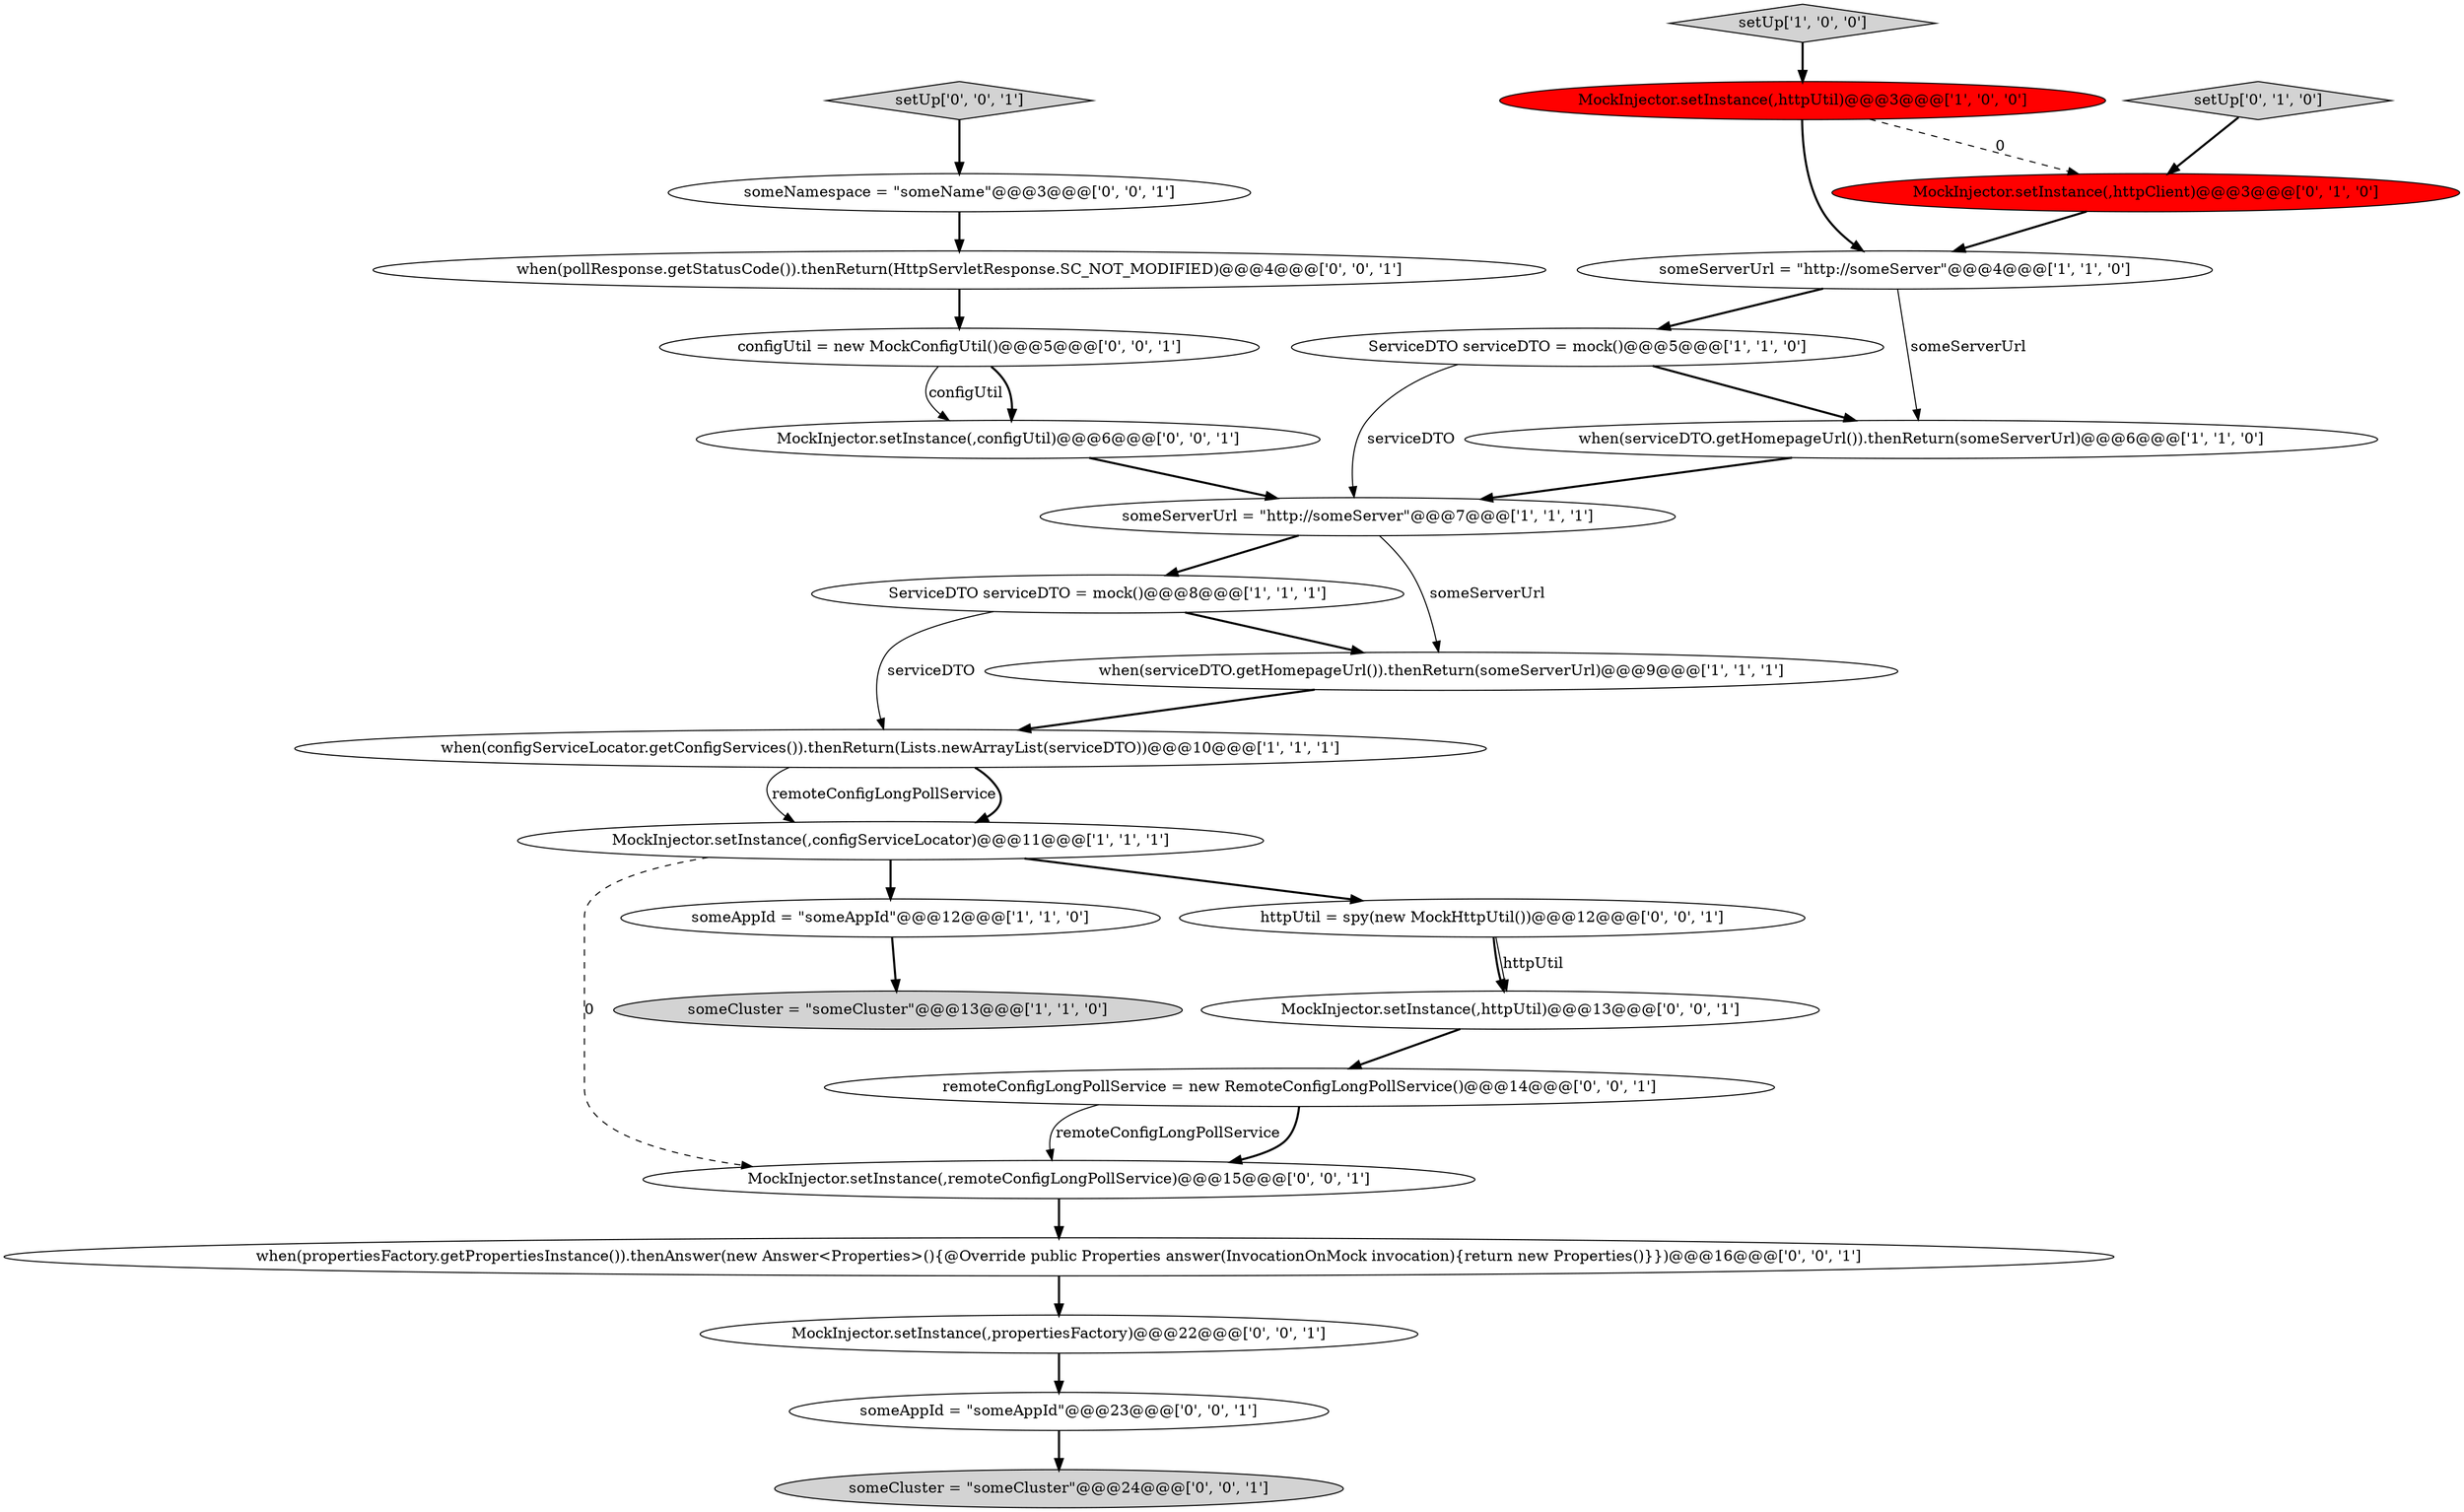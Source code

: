 digraph {
13 [style = filled, label = "MockInjector.setInstance(,httpClient)@@@3@@@['0', '1', '0']", fillcolor = red, shape = ellipse image = "AAA1AAABBB2BBB"];
23 [style = filled, label = "when(pollResponse.getStatusCode()).thenReturn(HttpServletResponse.SC_NOT_MODIFIED)@@@4@@@['0', '0', '1']", fillcolor = white, shape = ellipse image = "AAA0AAABBB3BBB"];
11 [style = filled, label = "when(configServiceLocator.getConfigServices()).thenReturn(Lists.newArrayList(serviceDTO))@@@10@@@['1', '1', '1']", fillcolor = white, shape = ellipse image = "AAA0AAABBB1BBB"];
19 [style = filled, label = "MockInjector.setInstance(,propertiesFactory)@@@22@@@['0', '0', '1']", fillcolor = white, shape = ellipse image = "AAA0AAABBB3BBB"];
17 [style = filled, label = "someAppId = \"someAppId\"@@@23@@@['0', '0', '1']", fillcolor = white, shape = ellipse image = "AAA0AAABBB3BBB"];
5 [style = filled, label = "when(serviceDTO.getHomepageUrl()).thenReturn(someServerUrl)@@@6@@@['1', '1', '0']", fillcolor = white, shape = ellipse image = "AAA0AAABBB1BBB"];
21 [style = filled, label = "configUtil = new MockConfigUtil()@@@5@@@['0', '0', '1']", fillcolor = white, shape = ellipse image = "AAA0AAABBB3BBB"];
6 [style = filled, label = "ServiceDTO serviceDTO = mock()@@@8@@@['1', '1', '1']", fillcolor = white, shape = ellipse image = "AAA0AAABBB1BBB"];
16 [style = filled, label = "MockInjector.setInstance(,remoteConfigLongPollService)@@@15@@@['0', '0', '1']", fillcolor = white, shape = ellipse image = "AAA0AAABBB3BBB"];
14 [style = filled, label = "someNamespace = \"someName\"@@@3@@@['0', '0', '1']", fillcolor = white, shape = ellipse image = "AAA0AAABBB3BBB"];
0 [style = filled, label = "someServerUrl = \"http://someServer\"@@@7@@@['1', '1', '1']", fillcolor = white, shape = ellipse image = "AAA0AAABBB1BBB"];
22 [style = filled, label = "setUp['0', '0', '1']", fillcolor = lightgray, shape = diamond image = "AAA0AAABBB3BBB"];
2 [style = filled, label = "someAppId = \"someAppId\"@@@12@@@['1', '1', '0']", fillcolor = white, shape = ellipse image = "AAA0AAABBB1BBB"];
9 [style = filled, label = "MockInjector.setInstance(,httpUtil)@@@3@@@['1', '0', '0']", fillcolor = red, shape = ellipse image = "AAA1AAABBB1BBB"];
3 [style = filled, label = "someCluster = \"someCluster\"@@@13@@@['1', '1', '0']", fillcolor = lightgray, shape = ellipse image = "AAA0AAABBB1BBB"];
26 [style = filled, label = "when(propertiesFactory.getPropertiesInstance()).thenAnswer(new Answer<Properties>(){@Override public Properties answer(InvocationOnMock invocation){return new Properties()}})@@@16@@@['0', '0', '1']", fillcolor = white, shape = ellipse image = "AAA0AAABBB3BBB"];
15 [style = filled, label = "remoteConfigLongPollService = new RemoteConfigLongPollService()@@@14@@@['0', '0', '1']", fillcolor = white, shape = ellipse image = "AAA0AAABBB3BBB"];
1 [style = filled, label = "when(serviceDTO.getHomepageUrl()).thenReturn(someServerUrl)@@@9@@@['1', '1', '1']", fillcolor = white, shape = ellipse image = "AAA0AAABBB1BBB"];
10 [style = filled, label = "MockInjector.setInstance(,configServiceLocator)@@@11@@@['1', '1', '1']", fillcolor = white, shape = ellipse image = "AAA0AAABBB1BBB"];
20 [style = filled, label = "httpUtil = spy(new MockHttpUtil())@@@12@@@['0', '0', '1']", fillcolor = white, shape = ellipse image = "AAA0AAABBB3BBB"];
24 [style = filled, label = "MockInjector.setInstance(,httpUtil)@@@13@@@['0', '0', '1']", fillcolor = white, shape = ellipse image = "AAA0AAABBB3BBB"];
18 [style = filled, label = "someCluster = \"someCluster\"@@@24@@@['0', '0', '1']", fillcolor = lightgray, shape = ellipse image = "AAA0AAABBB3BBB"];
7 [style = filled, label = "setUp['1', '0', '0']", fillcolor = lightgray, shape = diamond image = "AAA0AAABBB1BBB"];
25 [style = filled, label = "MockInjector.setInstance(,configUtil)@@@6@@@['0', '0', '1']", fillcolor = white, shape = ellipse image = "AAA0AAABBB3BBB"];
8 [style = filled, label = "ServiceDTO serviceDTO = mock()@@@5@@@['1', '1', '0']", fillcolor = white, shape = ellipse image = "AAA0AAABBB1BBB"];
12 [style = filled, label = "setUp['0', '1', '0']", fillcolor = lightgray, shape = diamond image = "AAA0AAABBB2BBB"];
4 [style = filled, label = "someServerUrl = \"http://someServer\"@@@4@@@['1', '1', '0']", fillcolor = white, shape = ellipse image = "AAA0AAABBB1BBB"];
25->0 [style = bold, label=""];
10->20 [style = bold, label=""];
0->6 [style = bold, label=""];
2->3 [style = bold, label=""];
9->4 [style = bold, label=""];
16->26 [style = bold, label=""];
19->17 [style = bold, label=""];
21->25 [style = bold, label=""];
26->19 [style = bold, label=""];
15->16 [style = bold, label=""];
21->25 [style = solid, label="configUtil"];
11->10 [style = solid, label="remoteConfigLongPollService"];
1->11 [style = bold, label=""];
6->11 [style = solid, label="serviceDTO"];
7->9 [style = bold, label=""];
8->0 [style = solid, label="serviceDTO"];
6->1 [style = bold, label=""];
12->13 [style = bold, label=""];
0->1 [style = solid, label="someServerUrl"];
8->5 [style = bold, label=""];
5->0 [style = bold, label=""];
14->23 [style = bold, label=""];
23->21 [style = bold, label=""];
11->10 [style = bold, label=""];
9->13 [style = dashed, label="0"];
15->16 [style = solid, label="remoteConfigLongPollService"];
4->8 [style = bold, label=""];
4->5 [style = solid, label="someServerUrl"];
10->2 [style = bold, label=""];
10->16 [style = dashed, label="0"];
22->14 [style = bold, label=""];
20->24 [style = bold, label=""];
20->24 [style = solid, label="httpUtil"];
13->4 [style = bold, label=""];
17->18 [style = bold, label=""];
24->15 [style = bold, label=""];
}
